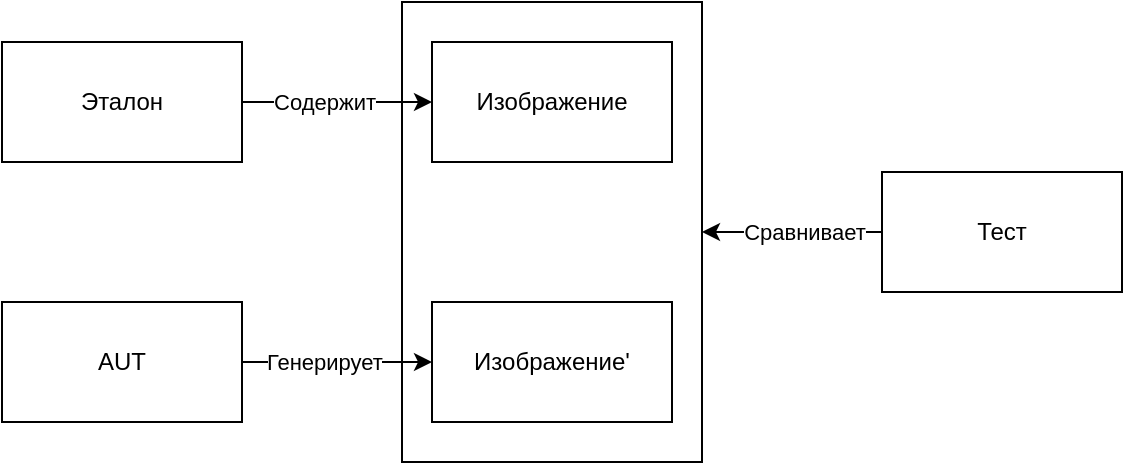 <mxfile version="26.1.1">
  <diagram name="Page-1" id="fZvR-FiHQmTredx2BwPE">
    <mxGraphModel dx="574" dy="298" grid="1" gridSize="10" guides="1" tooltips="1" connect="1" arrows="1" fold="1" page="1" pageScale="1" pageWidth="850" pageHeight="1100" math="0" shadow="0">
      <root>
        <mxCell id="0" />
        <mxCell id="1" parent="0" />
        <mxCell id="_SnCmpSbxFfpvaKDgkAW-11" value="" style="rounded=0;whiteSpace=wrap;html=1;" parent="1" vertex="1">
          <mxGeometry x="350" y="130" width="150" height="230" as="geometry" />
        </mxCell>
        <mxCell id="_SnCmpSbxFfpvaKDgkAW-1" value="Изображение" style="rounded=0;whiteSpace=wrap;html=1;" parent="1" vertex="1">
          <mxGeometry x="365" y="150" width="120" height="60" as="geometry" />
        </mxCell>
        <mxCell id="_SnCmpSbxFfpvaKDgkAW-4" style="edgeStyle=orthogonalEdgeStyle;rounded=0;orthogonalLoop=1;jettySize=auto;html=1;" parent="1" source="_SnCmpSbxFfpvaKDgkAW-2" target="_SnCmpSbxFfpvaKDgkAW-3" edge="1">
          <mxGeometry relative="1" as="geometry" />
        </mxCell>
        <mxCell id="_SnCmpSbxFfpvaKDgkAW-5" value="Генерирует" style="edgeLabel;html=1;align=center;verticalAlign=middle;resizable=0;points=[];" parent="_SnCmpSbxFfpvaKDgkAW-4" vertex="1" connectable="0">
          <mxGeometry x="0.081" relative="1" as="geometry">
            <mxPoint x="-11" as="offset" />
          </mxGeometry>
        </mxCell>
        <mxCell id="_SnCmpSbxFfpvaKDgkAW-2" value="AUT" style="rounded=0;whiteSpace=wrap;html=1;" parent="1" vertex="1">
          <mxGeometry x="150" y="280" width="120" height="60" as="geometry" />
        </mxCell>
        <mxCell id="_SnCmpSbxFfpvaKDgkAW-3" value="Изображение&#39;" style="rounded=0;whiteSpace=wrap;html=1;" parent="1" vertex="1">
          <mxGeometry x="365" y="280" width="120" height="60" as="geometry" />
        </mxCell>
        <mxCell id="_SnCmpSbxFfpvaKDgkAW-12" style="edgeStyle=orthogonalEdgeStyle;rounded=0;orthogonalLoop=1;jettySize=auto;html=1;entryX=1;entryY=0.5;entryDx=0;entryDy=0;" parent="1" source="_SnCmpSbxFfpvaKDgkAW-6" target="_SnCmpSbxFfpvaKDgkAW-11" edge="1">
          <mxGeometry relative="1" as="geometry" />
        </mxCell>
        <mxCell id="_SnCmpSbxFfpvaKDgkAW-13" value="Сравнивает" style="edgeLabel;html=1;align=center;verticalAlign=middle;resizable=0;points=[];" parent="_SnCmpSbxFfpvaKDgkAW-12" vertex="1" connectable="0">
          <mxGeometry x="-0.164" y="1" relative="1" as="geometry">
            <mxPoint x="-2" y="-1" as="offset" />
          </mxGeometry>
        </mxCell>
        <mxCell id="_SnCmpSbxFfpvaKDgkAW-6" value="Тест" style="rounded=0;whiteSpace=wrap;html=1;" parent="1" vertex="1">
          <mxGeometry x="590" y="215" width="120" height="60" as="geometry" />
        </mxCell>
        <mxCell id="_SnCmpSbxFfpvaKDgkAW-8" style="edgeStyle=orthogonalEdgeStyle;rounded=0;orthogonalLoop=1;jettySize=auto;html=1;" parent="1" source="_SnCmpSbxFfpvaKDgkAW-7" target="_SnCmpSbxFfpvaKDgkAW-1" edge="1">
          <mxGeometry relative="1" as="geometry" />
        </mxCell>
        <mxCell id="_SnCmpSbxFfpvaKDgkAW-9" value="Содержит" style="edgeLabel;html=1;align=center;verticalAlign=middle;resizable=0;points=[];" parent="_SnCmpSbxFfpvaKDgkAW-8" vertex="1" connectable="0">
          <mxGeometry x="-0.297" relative="1" as="geometry">
            <mxPoint x="7" as="offset" />
          </mxGeometry>
        </mxCell>
        <mxCell id="_SnCmpSbxFfpvaKDgkAW-7" value="Эталон" style="rounded=0;whiteSpace=wrap;html=1;" parent="1" vertex="1">
          <mxGeometry x="150" y="150" width="120" height="60" as="geometry" />
        </mxCell>
      </root>
    </mxGraphModel>
  </diagram>
</mxfile>
